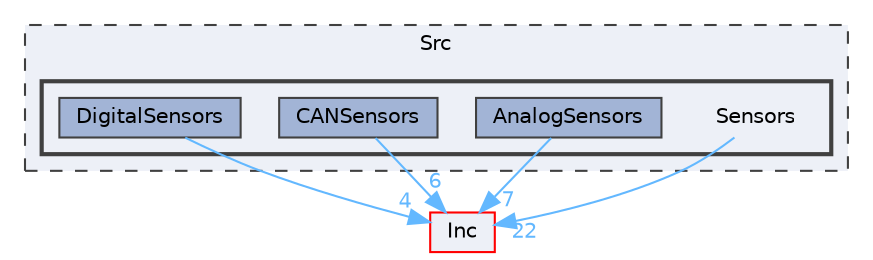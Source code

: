 digraph "Src/Sensors"
{
 // LATEX_PDF_SIZE
  bgcolor="transparent";
  edge [fontname=Helvetica,fontsize=10,labelfontname=Helvetica,labelfontsize=10];
  node [fontname=Helvetica,fontsize=10,shape=box,height=0.2,width=0.4];
  compound=true
  subgraph clusterdir_413f4e031a85da0d68269c6fd2f76e1c {
    graph [ bgcolor="#edf0f7", pencolor="grey25", label="Src", fontname=Helvetica,fontsize=10 style="filled,dashed", URL="dir_413f4e031a85da0d68269c6fd2f76e1c.html",tooltip=""]
  subgraph clusterdir_699f9afb539a7044161cfda0961fedfb {
    graph [ bgcolor="#edf0f7", pencolor="grey25", label="", fontname=Helvetica,fontsize=10 style="filled,bold", URL="dir_699f9afb539a7044161cfda0961fedfb.html",tooltip=""]
    dir_699f9afb539a7044161cfda0961fedfb [shape=plaintext, label="Sensors"];
  dir_cab34ab483ae746b54d0c48e6175f03d [label="AnalogSensors", fillcolor="#a2b4d6", color="grey25", style="filled", URL="dir_cab34ab483ae746b54d0c48e6175f03d.html",tooltip=""];
  dir_9fe9d7e7fc3d3970585531c5d3bdb27d [label="CANSensors", fillcolor="#a2b4d6", color="grey25", style="filled", URL="dir_9fe9d7e7fc3d3970585531c5d3bdb27d.html",tooltip=""];
  dir_620c3e15816e086288e776b3e198d4a2 [label="DigitalSensors", fillcolor="#a2b4d6", color="grey25", style="filled", URL="dir_620c3e15816e086288e776b3e198d4a2.html",tooltip=""];
  }
  }
  dir_f93dfce691d792349f1c14ede440e2e6 [label="Inc", fillcolor="#edf0f7", color="red", style="filled", URL="dir_f93dfce691d792349f1c14ede440e2e6.html",tooltip=""];
  dir_699f9afb539a7044161cfda0961fedfb->dir_f93dfce691d792349f1c14ede440e2e6 [headlabel="22", labeldistance=1.5 headhref="dir_000012_000008.html" color="steelblue1" fontcolor="steelblue1"];
  dir_cab34ab483ae746b54d0c48e6175f03d->dir_f93dfce691d792349f1c14ede440e2e6 [headlabel="7", labeldistance=1.5 headhref="dir_000001_000008.html" color="steelblue1" fontcolor="steelblue1"];
  dir_9fe9d7e7fc3d3970585531c5d3bdb27d->dir_f93dfce691d792349f1c14ede440e2e6 [headlabel="6", labeldistance=1.5 headhref="dir_000003_000008.html" color="steelblue1" fontcolor="steelblue1"];
  dir_620c3e15816e086288e776b3e198d4a2->dir_f93dfce691d792349f1c14ede440e2e6 [headlabel="4", labeldistance=1.5 headhref="dir_000007_000008.html" color="steelblue1" fontcolor="steelblue1"];
}
